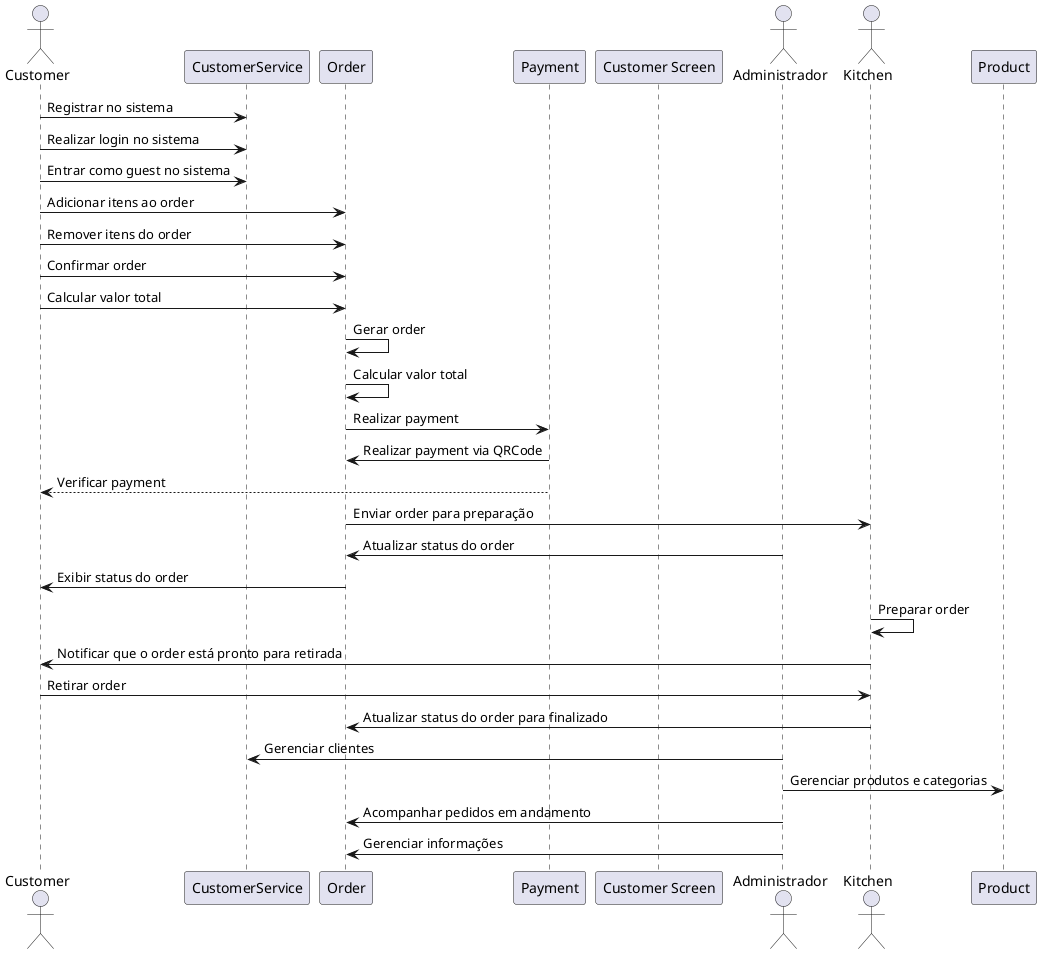 @startuml

actor Customer

participant "CustomerService" as CustomerService
participant "Order" as Order
participant "Payment" as Payment
participant "Customer Screen" as CustomerScreen

actor Administrador
actor Kitchen

Customer -> CustomerService: Registrar no sistema
Customer -> CustomerService: Realizar login no sistema
Customer -> CustomerService: Entrar como guest no sistema
Customer -> Order: Adicionar itens ao order
Customer -> Order: Remover itens do order
Customer -> Order: Confirmar order
Customer -> Order: Calcular valor total

Order -> Order: Gerar order
Order -> Order: Calcular valor total
Order -> Payment: Realizar payment

Payment -> Order: Realizar payment via QRCode
Payment --> Customer: Verificar payment

Order -> Kitchen: Enviar order para preparação

Administrador -> Order: Atualizar status do order

Order -> Customer: Exibir status do order

Kitchen -> Kitchen: Preparar order

Kitchen -> Customer: Notificar que o order está pronto para retirada
Customer -> Kitchen: Retirar order

Kitchen -> Order: Atualizar status do order para finalizado

Administrador -> CustomerService: Gerenciar clientes
Administrador -> Product: Gerenciar produtos e categorias
Administrador -> Order: Acompanhar pedidos em andamento
Administrador -> Order: Gerenciar informações

@enduml